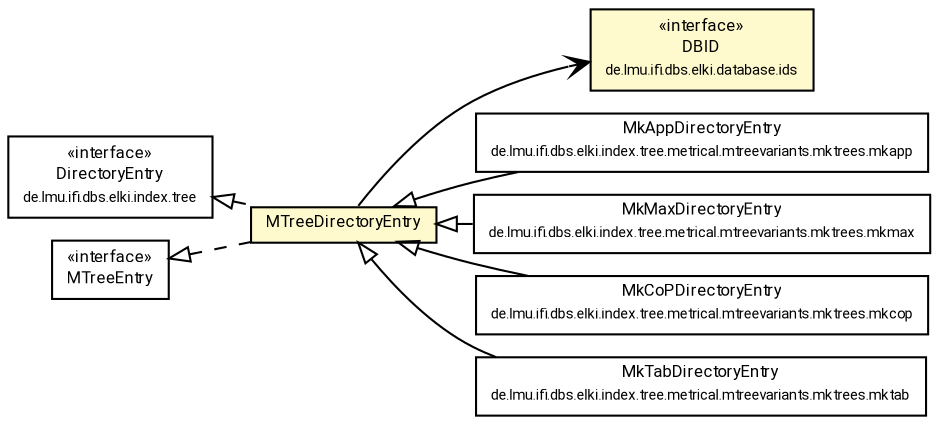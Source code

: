 #!/usr/local/bin/dot
#
# Class diagram 
# Generated by UMLGraph version R5_7_2-60-g0e99a6 (http://www.spinellis.gr/umlgraph/)
#

digraph G {
	graph [fontnames="svg"]
	edge [fontname="Roboto",fontsize=7,labelfontname="Roboto",labelfontsize=7,color="black"];
	node [fontname="Roboto",fontcolor="black",fontsize=8,shape=plaintext,margin=0,width=0,height=0];
	nodesep=0.15;
	ranksep=0.25;
	rankdir=LR;
	// de.lmu.ifi.dbs.elki.database.ids.DBID
	c6695735 [label=<<table title="de.lmu.ifi.dbs.elki.database.ids.DBID" border="0" cellborder="1" cellspacing="0" cellpadding="2" bgcolor="LemonChiffon" href="../../../../database/ids/DBID.html" target="_parent">
		<tr><td><table border="0" cellspacing="0" cellpadding="1">
		<tr><td align="center" balign="center"> &#171;interface&#187; </td></tr>
		<tr><td align="center" balign="center"> <font face="Roboto">DBID</font> </td></tr>
		<tr><td align="center" balign="center"> <font face="Roboto" point-size="7.0">de.lmu.ifi.dbs.elki.database.ids</font> </td></tr>
		</table></td></tr>
		</table>>, URL="../../../../database/ids/DBID.html"];
	// de.lmu.ifi.dbs.elki.index.tree.DirectoryEntry
	c6696780 [label=<<table title="de.lmu.ifi.dbs.elki.index.tree.DirectoryEntry" border="0" cellborder="1" cellspacing="0" cellpadding="2" href="../../DirectoryEntry.html" target="_parent">
		<tr><td><table border="0" cellspacing="0" cellpadding="1">
		<tr><td align="center" balign="center"> &#171;interface&#187; </td></tr>
		<tr><td align="center" balign="center"> <font face="Roboto">DirectoryEntry</font> </td></tr>
		<tr><td align="center" balign="center"> <font face="Roboto" point-size="7.0">de.lmu.ifi.dbs.elki.index.tree</font> </td></tr>
		</table></td></tr>
		</table>>, URL="../../DirectoryEntry.html"];
	// de.lmu.ifi.dbs.elki.index.tree.metrical.mtreevariants.MTreeEntry
	c6696813 [label=<<table title="de.lmu.ifi.dbs.elki.index.tree.metrical.mtreevariants.MTreeEntry" border="0" cellborder="1" cellspacing="0" cellpadding="2" href="MTreeEntry.html" target="_parent">
		<tr><td><table border="0" cellspacing="0" cellpadding="1">
		<tr><td align="center" balign="center"> &#171;interface&#187; </td></tr>
		<tr><td align="center" balign="center"> <font face="Roboto">MTreeEntry</font> </td></tr>
		</table></td></tr>
		</table>>, URL="MTreeEntry.html"];
	// de.lmu.ifi.dbs.elki.index.tree.metrical.mtreevariants.mktrees.mkapp.MkAppDirectoryEntry
	c6696835 [label=<<table title="de.lmu.ifi.dbs.elki.index.tree.metrical.mtreevariants.mktrees.mkapp.MkAppDirectoryEntry" border="0" cellborder="1" cellspacing="0" cellpadding="2" href="mktrees/mkapp/MkAppDirectoryEntry.html" target="_parent">
		<tr><td><table border="0" cellspacing="0" cellpadding="1">
		<tr><td align="center" balign="center"> <font face="Roboto">MkAppDirectoryEntry</font> </td></tr>
		<tr><td align="center" balign="center"> <font face="Roboto" point-size="7.0">de.lmu.ifi.dbs.elki.index.tree.metrical.mtreevariants.mktrees.mkapp</font> </td></tr>
		</table></td></tr>
		</table>>, URL="mktrees/mkapp/MkAppDirectoryEntry.html"];
	// de.lmu.ifi.dbs.elki.index.tree.metrical.mtreevariants.mktrees.mkmax.MkMaxDirectoryEntry
	c6696847 [label=<<table title="de.lmu.ifi.dbs.elki.index.tree.metrical.mtreevariants.mktrees.mkmax.MkMaxDirectoryEntry" border="0" cellborder="1" cellspacing="0" cellpadding="2" href="mktrees/mkmax/MkMaxDirectoryEntry.html" target="_parent">
		<tr><td><table border="0" cellspacing="0" cellpadding="1">
		<tr><td align="center" balign="center"> <font face="Roboto">MkMaxDirectoryEntry</font> </td></tr>
		<tr><td align="center" balign="center"> <font face="Roboto" point-size="7.0">de.lmu.ifi.dbs.elki.index.tree.metrical.mtreevariants.mktrees.mkmax</font> </td></tr>
		</table></td></tr>
		</table>>, URL="mktrees/mkmax/MkMaxDirectoryEntry.html"];
	// de.lmu.ifi.dbs.elki.index.tree.metrical.mtreevariants.mktrees.mkcop.MkCoPDirectoryEntry
	c6696856 [label=<<table title="de.lmu.ifi.dbs.elki.index.tree.metrical.mtreevariants.mktrees.mkcop.MkCoPDirectoryEntry" border="0" cellborder="1" cellspacing="0" cellpadding="2" href="mktrees/mkcop/MkCoPDirectoryEntry.html" target="_parent">
		<tr><td><table border="0" cellspacing="0" cellpadding="1">
		<tr><td align="center" balign="center"> <font face="Roboto">MkCoPDirectoryEntry</font> </td></tr>
		<tr><td align="center" balign="center"> <font face="Roboto" point-size="7.0">de.lmu.ifi.dbs.elki.index.tree.metrical.mtreevariants.mktrees.mkcop</font> </td></tr>
		</table></td></tr>
		</table>>, URL="mktrees/mkcop/MkCoPDirectoryEntry.html"];
	// de.lmu.ifi.dbs.elki.index.tree.metrical.mtreevariants.mktrees.mktab.MkTabDirectoryEntry
	c6696863 [label=<<table title="de.lmu.ifi.dbs.elki.index.tree.metrical.mtreevariants.mktrees.mktab.MkTabDirectoryEntry" border="0" cellborder="1" cellspacing="0" cellpadding="2" href="mktrees/mktab/MkTabDirectoryEntry.html" target="_parent">
		<tr><td><table border="0" cellspacing="0" cellpadding="1">
		<tr><td align="center" balign="center"> <font face="Roboto">MkTabDirectoryEntry</font> </td></tr>
		<tr><td align="center" balign="center"> <font face="Roboto" point-size="7.0">de.lmu.ifi.dbs.elki.index.tree.metrical.mtreevariants.mktrees.mktab</font> </td></tr>
		</table></td></tr>
		</table>>, URL="mktrees/mktab/MkTabDirectoryEntry.html"];
	// de.lmu.ifi.dbs.elki.index.tree.metrical.mtreevariants.MTreeDirectoryEntry
	c6696869 [label=<<table title="de.lmu.ifi.dbs.elki.index.tree.metrical.mtreevariants.MTreeDirectoryEntry" border="0" cellborder="1" cellspacing="0" cellpadding="2" bgcolor="lemonChiffon" href="MTreeDirectoryEntry.html" target="_parent">
		<tr><td><table border="0" cellspacing="0" cellpadding="1">
		<tr><td align="center" balign="center"> <font face="Roboto">MTreeDirectoryEntry</font> </td></tr>
		</table></td></tr>
		</table>>, URL="MTreeDirectoryEntry.html"];
	// de.lmu.ifi.dbs.elki.index.tree.metrical.mtreevariants.mktrees.mkapp.MkAppDirectoryEntry extends de.lmu.ifi.dbs.elki.index.tree.metrical.mtreevariants.MTreeDirectoryEntry
	c6696869 -> c6696835 [arrowtail=empty,dir=back,weight=10];
	// de.lmu.ifi.dbs.elki.index.tree.metrical.mtreevariants.mktrees.mkmax.MkMaxDirectoryEntry extends de.lmu.ifi.dbs.elki.index.tree.metrical.mtreevariants.MTreeDirectoryEntry
	c6696869 -> c6696847 [arrowtail=empty,dir=back,weight=10];
	// de.lmu.ifi.dbs.elki.index.tree.metrical.mtreevariants.mktrees.mkcop.MkCoPDirectoryEntry extends de.lmu.ifi.dbs.elki.index.tree.metrical.mtreevariants.MTreeDirectoryEntry
	c6696869 -> c6696856 [arrowtail=empty,dir=back,weight=10];
	// de.lmu.ifi.dbs.elki.index.tree.metrical.mtreevariants.mktrees.mktab.MkTabDirectoryEntry extends de.lmu.ifi.dbs.elki.index.tree.metrical.mtreevariants.MTreeDirectoryEntry
	c6696869 -> c6696863 [arrowtail=empty,dir=back,weight=10];
	// de.lmu.ifi.dbs.elki.index.tree.metrical.mtreevariants.MTreeDirectoryEntry implements de.lmu.ifi.dbs.elki.index.tree.DirectoryEntry
	c6696780 -> c6696869 [arrowtail=empty,style=dashed,dir=back,weight=9];
	// de.lmu.ifi.dbs.elki.index.tree.metrical.mtreevariants.MTreeDirectoryEntry implements de.lmu.ifi.dbs.elki.index.tree.metrical.mtreevariants.MTreeEntry
	c6696813 -> c6696869 [arrowtail=empty,style=dashed,dir=back,weight=9];
	// de.lmu.ifi.dbs.elki.index.tree.metrical.mtreevariants.MTreeDirectoryEntry navassoc de.lmu.ifi.dbs.elki.database.ids.DBID
	c6696869 -> c6695735 [arrowhead=open,weight=1];
}

